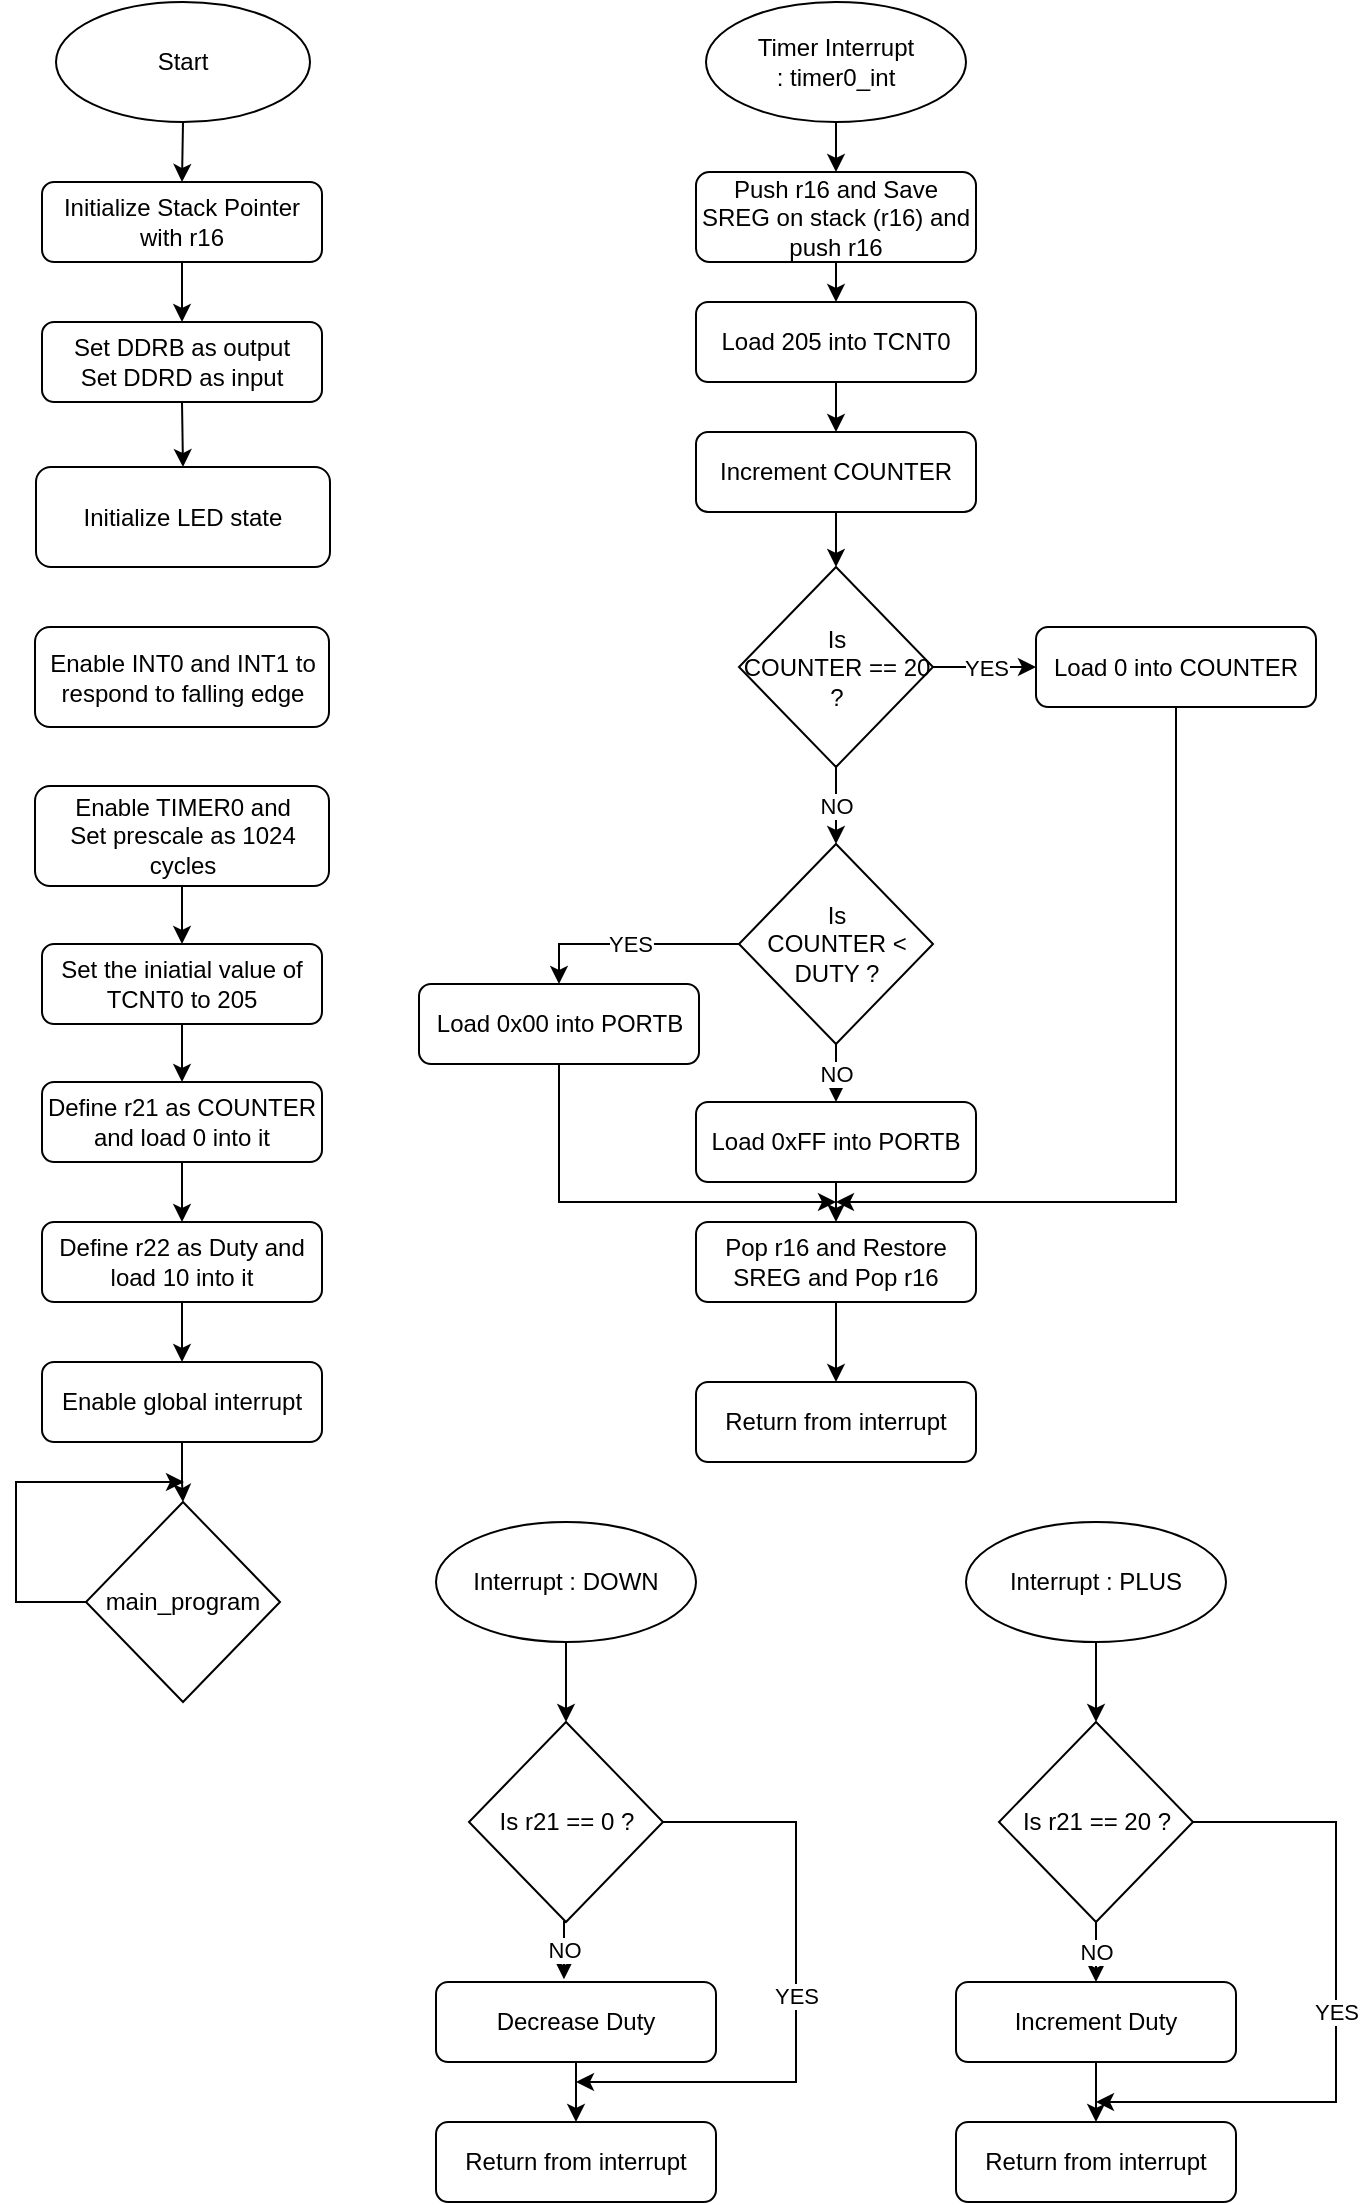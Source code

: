 <mxfile version="12.0.2" pages="1"><diagram id="HLuoJYVW2c9Y8lKKvmTB" name="Page-1"><mxGraphModel dx="1024" dy="534" grid="1" gridSize="10" guides="1" tooltips="1" connect="1" arrows="1" fold="1" page="1" pageScale="1" pageWidth="827" pageHeight="1169" math="0" shadow="0"><root><mxCell id="0"/><mxCell id="1" parent="0"/><mxCell id="V4i5KdIyF6TpAwHAtJnH-1" style="edgeStyle=orthogonalEdgeStyle;rounded=0;orthogonalLoop=1;jettySize=auto;html=1;exitX=0.5;exitY=1;exitDx=0;exitDy=0;entryX=0.5;entryY=0;entryDx=0;entryDy=0;" parent="1" source="V4i5KdIyF6TpAwHAtJnH-2" target="V4i5KdIyF6TpAwHAtJnH-4" edge="1"><mxGeometry relative="1" as="geometry"/></mxCell><mxCell id="V4i5KdIyF6TpAwHAtJnH-2" value="Start" style="ellipse;whiteSpace=wrap;html=1;" parent="1" vertex="1"><mxGeometry x="120" y="10" width="127" height="60" as="geometry"/></mxCell><mxCell id="V4i5KdIyF6TpAwHAtJnH-3" style="edgeStyle=orthogonalEdgeStyle;rounded=0;orthogonalLoop=1;jettySize=auto;html=1;exitX=0.5;exitY=1;exitDx=0;exitDy=0;entryX=0.5;entryY=0;entryDx=0;entryDy=0;" parent="1" source="V4i5KdIyF6TpAwHAtJnH-4" target="V4i5KdIyF6TpAwHAtJnH-6" edge="1"><mxGeometry relative="1" as="geometry"/></mxCell><mxCell id="V4i5KdIyF6TpAwHAtJnH-4" value="Initialize Stack Pointer with r16" style="rounded=1;whiteSpace=wrap;html=1;" parent="1" vertex="1"><mxGeometry x="113" y="100" width="140" height="40" as="geometry"/></mxCell><mxCell id="BHP3of8ifbgOKj2uB0H9-2" style="edgeStyle=orthogonalEdgeStyle;rounded=0;orthogonalLoop=1;jettySize=auto;html=1;exitX=0.5;exitY=1;exitDx=0;exitDy=0;entryX=0.5;entryY=0;entryDx=0;entryDy=0;" edge="1" parent="1" source="V4i5KdIyF6TpAwHAtJnH-6" target="BHP3of8ifbgOKj2uB0H9-1"><mxGeometry relative="1" as="geometry"/></mxCell><mxCell id="V4i5KdIyF6TpAwHAtJnH-6" value="Set DDRB as output&lt;br&gt;Set DDRD as input" style="rounded=1;whiteSpace=wrap;html=1;" parent="1" vertex="1"><mxGeometry x="113" y="170" width="140" height="40" as="geometry"/></mxCell><mxCell id="V4i5KdIyF6TpAwHAtJnH-41" style="edgeStyle=orthogonalEdgeStyle;rounded=0;orthogonalLoop=1;jettySize=auto;html=1;exitX=0.5;exitY=1;exitDx=0;exitDy=0;entryX=0.5;entryY=0;entryDx=0;entryDy=0;" parent="1" source="V4i5KdIyF6TpAwHAtJnH-8" target="V4i5KdIyF6TpAwHAtJnH-40" edge="1"><mxGeometry relative="1" as="geometry"/></mxCell><mxCell id="V4i5KdIyF6TpAwHAtJnH-8" value="Enable TIMER0 and&lt;br&gt;Set prescale as 1024 cycles" style="rounded=1;whiteSpace=wrap;html=1;" parent="1" vertex="1"><mxGeometry x="109.5" y="402" width="147" height="50" as="geometry"/></mxCell><mxCell id="V4i5KdIyF6TpAwHAtJnH-44" style="edgeStyle=orthogonalEdgeStyle;rounded=0;orthogonalLoop=1;jettySize=auto;html=1;exitX=0.5;exitY=1;exitDx=0;exitDy=0;entryX=0.5;entryY=0;entryDx=0;entryDy=0;" parent="1" source="V4i5KdIyF6TpAwHAtJnH-10" target="V4i5KdIyF6TpAwHAtJnH-42" edge="1"><mxGeometry relative="1" as="geometry"/></mxCell><mxCell id="V4i5KdIyF6TpAwHAtJnH-10" value="Define r21 as COUNTER and load 0 into it" style="rounded=1;whiteSpace=wrap;html=1;" parent="1" vertex="1"><mxGeometry x="113" y="550" width="140" height="40" as="geometry"/></mxCell><mxCell id="V4i5KdIyF6TpAwHAtJnH-51" style="edgeStyle=orthogonalEdgeStyle;rounded=0;orthogonalLoop=1;jettySize=auto;html=1;exitX=0.5;exitY=1;exitDx=0;exitDy=0;" parent="1" source="V4i5KdIyF6TpAwHAtJnH-12" target="V4i5KdIyF6TpAwHAtJnH-14" edge="1"><mxGeometry relative="1" as="geometry"/></mxCell><mxCell id="V4i5KdIyF6TpAwHAtJnH-12" value="Enable global interrupt" style="rounded=1;whiteSpace=wrap;html=1;" parent="1" vertex="1"><mxGeometry x="113" y="690" width="140" height="40" as="geometry"/></mxCell><mxCell id="BHP3of8ifbgOKj2uB0H9-4" style="edgeStyle=orthogonalEdgeStyle;rounded=0;orthogonalLoop=1;jettySize=auto;html=1;exitX=0;exitY=0.5;exitDx=0;exitDy=0;" edge="1" parent="1" source="V4i5KdIyF6TpAwHAtJnH-14"><mxGeometry relative="1" as="geometry"><mxPoint x="184" y="750" as="targetPoint"/><Array as="points"><mxPoint x="100" y="810"/></Array></mxGeometry></mxCell><mxCell id="V4i5KdIyF6TpAwHAtJnH-14" value="main_program" style="rhombus;whiteSpace=wrap;html=1;" parent="1" vertex="1"><mxGeometry x="135" y="760" width="97" height="100" as="geometry"/></mxCell><mxCell id="V4i5KdIyF6TpAwHAtJnH-15" style="edgeStyle=orthogonalEdgeStyle;rounded=0;orthogonalLoop=1;jettySize=auto;html=1;exitX=0.5;exitY=1;exitDx=0;exitDy=0;entryX=0.5;entryY=0;entryDx=0;entryDy=0;" parent="1" source="V4i5KdIyF6TpAwHAtJnH-16" target="V4i5KdIyF6TpAwHAtJnH-18" edge="1"><mxGeometry relative="1" as="geometry"/></mxCell><mxCell id="V4i5KdIyF6TpAwHAtJnH-16" value="Timer Interrupt :&amp;nbsp;timer0_int" style="ellipse;whiteSpace=wrap;html=1;" parent="1" vertex="1"><mxGeometry x="445" y="10" width="130" height="60" as="geometry"/></mxCell><mxCell id="V4i5KdIyF6TpAwHAtJnH-17" style="edgeStyle=orthogonalEdgeStyle;rounded=0;orthogonalLoop=1;jettySize=auto;html=1;exitX=0.5;exitY=1;exitDx=0;exitDy=0;entryX=0.5;entryY=0;entryDx=0;entryDy=0;" parent="1" source="V4i5KdIyF6TpAwHAtJnH-18" target="V4i5KdIyF6TpAwHAtJnH-20" edge="1"><mxGeometry relative="1" as="geometry"/></mxCell><mxCell id="V4i5KdIyF6TpAwHAtJnH-18" value="Push r16 and Save SREG on stack (r16) and push r16" style="rounded=1;whiteSpace=wrap;html=1;" parent="1" vertex="1"><mxGeometry x="440" y="95" width="140" height="45" as="geometry"/></mxCell><mxCell id="V4i5KdIyF6TpAwHAtJnH-19" style="edgeStyle=orthogonalEdgeStyle;rounded=0;orthogonalLoop=1;jettySize=auto;html=1;exitX=0.5;exitY=1;exitDx=0;exitDy=0;entryX=0.5;entryY=0;entryDx=0;entryDy=0;" parent="1" source="V4i5KdIyF6TpAwHAtJnH-20" target="V4i5KdIyF6TpAwHAtJnH-22" edge="1"><mxGeometry relative="1" as="geometry"/></mxCell><mxCell id="V4i5KdIyF6TpAwHAtJnH-20" value="Load 205 into TCNT0" style="rounded=1;whiteSpace=wrap;html=1;" parent="1" vertex="1"><mxGeometry x="440" y="160" width="140" height="40" as="geometry"/></mxCell><mxCell id="V4i5KdIyF6TpAwHAtJnH-21" style="edgeStyle=orthogonalEdgeStyle;rounded=0;orthogonalLoop=1;jettySize=auto;html=1;exitX=0.5;exitY=1;exitDx=0;exitDy=0;entryX=0.5;entryY=0;entryDx=0;entryDy=0;" parent="1" source="V4i5KdIyF6TpAwHAtJnH-22" target="V4i5KdIyF6TpAwHAtJnH-25" edge="1"><mxGeometry relative="1" as="geometry"/></mxCell><mxCell id="V4i5KdIyF6TpAwHAtJnH-22" value="Increment COUNTER" style="rounded=1;whiteSpace=wrap;html=1;" parent="1" vertex="1"><mxGeometry x="440" y="225" width="140" height="40" as="geometry"/></mxCell><mxCell id="V4i5KdIyF6TpAwHAtJnH-78" value="NO" style="edgeStyle=orthogonalEdgeStyle;rounded=0;orthogonalLoop=1;jettySize=auto;html=1;exitX=0.5;exitY=1;exitDx=0;exitDy=0;" parent="1" source="V4i5KdIyF6TpAwHAtJnH-25" target="V4i5KdIyF6TpAwHAtJnH-75" edge="1"><mxGeometry relative="1" as="geometry"/></mxCell><mxCell id="BHP3of8ifbgOKj2uB0H9-8" value="YES" style="edgeStyle=orthogonalEdgeStyle;rounded=0;orthogonalLoop=1;jettySize=auto;html=1;exitX=1;exitY=0.5;exitDx=0;exitDy=0;entryX=0;entryY=0.5;entryDx=0;entryDy=0;" edge="1" parent="1" source="V4i5KdIyF6TpAwHAtJnH-25" target="BHP3of8ifbgOKj2uB0H9-7"><mxGeometry relative="1" as="geometry"/></mxCell><mxCell id="V4i5KdIyF6TpAwHAtJnH-25" value="Is &lt;br&gt;COUNTER == 20 ?" style="rhombus;whiteSpace=wrap;html=1;" parent="1" vertex="1"><mxGeometry x="461.5" y="292.5" width="97" height="100" as="geometry"/></mxCell><mxCell id="V4i5KdIyF6TpAwHAtJnH-26" style="edgeStyle=orthogonalEdgeStyle;rounded=0;orthogonalLoop=1;jettySize=auto;html=1;exitX=0.5;exitY=1;exitDx=0;exitDy=0;entryX=0.5;entryY=0;entryDx=0;entryDy=0;" parent="1" source="V4i5KdIyF6TpAwHAtJnH-27" target="V4i5KdIyF6TpAwHAtJnH-34" edge="1"><mxGeometry relative="1" as="geometry"/></mxCell><mxCell id="V4i5KdIyF6TpAwHAtJnH-27" value="Pop r16 and Restore SREG and Pop r16" style="rounded=1;whiteSpace=wrap;html=1;" parent="1" vertex="1"><mxGeometry x="440" y="620" width="140" height="40" as="geometry"/></mxCell><mxCell id="V4i5KdIyF6TpAwHAtJnH-34" value="Return from interrupt" style="rounded=1;whiteSpace=wrap;html=1;" parent="1" vertex="1"><mxGeometry x="440" y="700" width="140" height="40" as="geometry"/></mxCell><mxCell id="V4i5KdIyF6TpAwHAtJnH-37" value="Enable INT0 and INT1 to respond to falling edge" style="rounded=1;whiteSpace=wrap;html=1;" parent="1" vertex="1"><mxGeometry x="109.5" y="322.5" width="147" height="50" as="geometry"/></mxCell><mxCell id="V4i5KdIyF6TpAwHAtJnH-43" style="edgeStyle=orthogonalEdgeStyle;rounded=0;orthogonalLoop=1;jettySize=auto;html=1;exitX=0.5;exitY=1;exitDx=0;exitDy=0;entryX=0.5;entryY=0;entryDx=0;entryDy=0;" parent="1" source="V4i5KdIyF6TpAwHAtJnH-40" target="V4i5KdIyF6TpAwHAtJnH-10" edge="1"><mxGeometry relative="1" as="geometry"/></mxCell><mxCell id="V4i5KdIyF6TpAwHAtJnH-40" value="Set the iniatial value of TCNT0 to 205" style="rounded=1;whiteSpace=wrap;html=1;" parent="1" vertex="1"><mxGeometry x="113" y="481" width="140" height="40" as="geometry"/></mxCell><mxCell id="BHP3of8ifbgOKj2uB0H9-3" style="edgeStyle=orthogonalEdgeStyle;rounded=0;orthogonalLoop=1;jettySize=auto;html=1;exitX=0.5;exitY=1;exitDx=0;exitDy=0;entryX=0.5;entryY=0;entryDx=0;entryDy=0;" edge="1" parent="1" source="V4i5KdIyF6TpAwHAtJnH-42" target="V4i5KdIyF6TpAwHAtJnH-12"><mxGeometry relative="1" as="geometry"/></mxCell><mxCell id="V4i5KdIyF6TpAwHAtJnH-42" value="Define r22 as Duty and load 10 into it" style="rounded=1;whiteSpace=wrap;html=1;" parent="1" vertex="1"><mxGeometry x="113" y="620" width="140" height="40" as="geometry"/></mxCell><mxCell id="V4i5KdIyF6TpAwHAtJnH-62" style="edgeStyle=orthogonalEdgeStyle;rounded=0;orthogonalLoop=1;jettySize=auto;html=1;exitX=0.5;exitY=1;exitDx=0;exitDy=0;entryX=0.5;entryY=0;entryDx=0;entryDy=0;" parent="1" source="V4i5KdIyF6TpAwHAtJnH-53" target="V4i5KdIyF6TpAwHAtJnH-55" edge="1"><mxGeometry relative="1" as="geometry"/></mxCell><mxCell id="V4i5KdIyF6TpAwHAtJnH-53" value="Interrupt : PLUS" style="ellipse;whiteSpace=wrap;html=1;" parent="1" vertex="1"><mxGeometry x="575" y="770" width="130" height="60" as="geometry"/></mxCell><mxCell id="V4i5KdIyF6TpAwHAtJnH-58" value="YES" style="edgeStyle=orthogonalEdgeStyle;rounded=0;orthogonalLoop=1;jettySize=auto;html=1;exitX=1;exitY=0.5;exitDx=0;exitDy=0;" parent="1" source="V4i5KdIyF6TpAwHAtJnH-55" edge="1"><mxGeometry relative="1" as="geometry"><mxPoint x="640" y="1060" as="targetPoint"/><Array as="points"><mxPoint x="760" y="920"/></Array></mxGeometry></mxCell><mxCell id="BHP3of8ifbgOKj2uB0H9-15" value="NO" style="edgeStyle=orthogonalEdgeStyle;rounded=0;orthogonalLoop=1;jettySize=auto;html=1;exitX=0.5;exitY=1;exitDx=0;exitDy=0;entryX=0.5;entryY=0;entryDx=0;entryDy=0;" edge="1" parent="1" source="V4i5KdIyF6TpAwHAtJnH-55" target="BHP3of8ifbgOKj2uB0H9-14"><mxGeometry relative="1" as="geometry"/></mxCell><mxCell id="V4i5KdIyF6TpAwHAtJnH-55" value="Is r21 == 20 ?" style="rhombus;whiteSpace=wrap;html=1;" parent="1" vertex="1"><mxGeometry x="591.5" y="870" width="97" height="100" as="geometry"/></mxCell><mxCell id="V4i5KdIyF6TpAwHAtJnH-57" value="Return from interrupt" style="rounded=1;whiteSpace=wrap;html=1;" parent="1" vertex="1"><mxGeometry x="570" y="1070" width="140" height="40" as="geometry"/></mxCell><mxCell id="V4i5KdIyF6TpAwHAtJnH-63" style="edgeStyle=orthogonalEdgeStyle;rounded=0;orthogonalLoop=1;jettySize=auto;html=1;exitX=0.5;exitY=1;exitDx=0;exitDy=0;entryX=0.5;entryY=0;entryDx=0;entryDy=0;" parent="1" source="V4i5KdIyF6TpAwHAtJnH-64" target="V4i5KdIyF6TpAwHAtJnH-67" edge="1"><mxGeometry relative="1" as="geometry"/></mxCell><mxCell id="V4i5KdIyF6TpAwHAtJnH-64" value="Interrupt : DOWN" style="ellipse;whiteSpace=wrap;html=1;" parent="1" vertex="1"><mxGeometry x="310" y="770" width="130" height="60" as="geometry"/></mxCell><mxCell id="BHP3of8ifbgOKj2uB0H9-19" value="NO" style="edgeStyle=orthogonalEdgeStyle;rounded=0;orthogonalLoop=1;jettySize=auto;html=1;exitX=0.5;exitY=1;exitDx=0;exitDy=0;entryX=0.457;entryY=-0.035;entryDx=0;entryDy=0;entryPerimeter=0;" edge="1" parent="1" source="V4i5KdIyF6TpAwHAtJnH-67" target="BHP3of8ifbgOKj2uB0H9-17"><mxGeometry relative="1" as="geometry"/></mxCell><mxCell id="BHP3of8ifbgOKj2uB0H9-21" value="YES" style="edgeStyle=orthogonalEdgeStyle;rounded=0;orthogonalLoop=1;jettySize=auto;html=1;exitX=1;exitY=0.5;exitDx=0;exitDy=0;" edge="1" parent="1" source="V4i5KdIyF6TpAwHAtJnH-67"><mxGeometry relative="1" as="geometry"><mxPoint x="380" y="1050" as="targetPoint"/><Array as="points"><mxPoint x="490" y="920"/></Array></mxGeometry></mxCell><mxCell id="V4i5KdIyF6TpAwHAtJnH-67" value="Is r21 == 0 ?" style="rhombus;whiteSpace=wrap;html=1;" parent="1" vertex="1"><mxGeometry x="326.5" y="870" width="97" height="100" as="geometry"/></mxCell><mxCell id="V4i5KdIyF6TpAwHAtJnH-70" value="Return from interrupt" style="rounded=1;whiteSpace=wrap;html=1;" parent="1" vertex="1"><mxGeometry x="310" y="1070" width="140" height="40" as="geometry"/></mxCell><mxCell id="V4i5KdIyF6TpAwHAtJnH-80" value="NO" style="edgeStyle=orthogonalEdgeStyle;rounded=0;orthogonalLoop=1;jettySize=auto;html=1;exitX=0.5;exitY=1;exitDx=0;exitDy=0;entryX=0.5;entryY=0;entryDx=0;entryDy=0;" parent="1" source="V4i5KdIyF6TpAwHAtJnH-75" target="V4i5KdIyF6TpAwHAtJnH-77" edge="1"><mxGeometry relative="1" as="geometry"/></mxCell><mxCell id="BHP3of8ifbgOKj2uB0H9-11" value="YES" style="edgeStyle=orthogonalEdgeStyle;rounded=0;orthogonalLoop=1;jettySize=auto;html=1;exitX=0;exitY=0.5;exitDx=0;exitDy=0;entryX=0.5;entryY=0;entryDx=0;entryDy=0;" edge="1" parent="1" source="V4i5KdIyF6TpAwHAtJnH-75" target="BHP3of8ifbgOKj2uB0H9-12"><mxGeometry relative="1" as="geometry"><mxPoint x="370" y="481" as="targetPoint"/><Array as="points"><mxPoint x="372" y="481"/></Array></mxGeometry></mxCell><mxCell id="V4i5KdIyF6TpAwHAtJnH-75" value="Is &lt;br&gt;COUNTER &amp;lt; DUTY ?" style="rhombus;whiteSpace=wrap;html=1;" parent="1" vertex="1"><mxGeometry x="461.5" y="431" width="97" height="100" as="geometry"/></mxCell><mxCell id="V4i5KdIyF6TpAwHAtJnH-82" style="edgeStyle=orthogonalEdgeStyle;rounded=0;orthogonalLoop=1;jettySize=auto;html=1;exitX=0.5;exitY=1;exitDx=0;exitDy=0;entryX=0.5;entryY=0;entryDx=0;entryDy=0;" parent="1" source="V4i5KdIyF6TpAwHAtJnH-77" target="V4i5KdIyF6TpAwHAtJnH-27" edge="1"><mxGeometry relative="1" as="geometry"/></mxCell><mxCell id="V4i5KdIyF6TpAwHAtJnH-77" value="Load 0xFF into PORTB" style="rounded=1;whiteSpace=wrap;html=1;" parent="1" vertex="1"><mxGeometry x="440" y="560" width="140" height="40" as="geometry"/></mxCell><mxCell id="BHP3of8ifbgOKj2uB0H9-1" value="Initialize LED state" style="rounded=1;whiteSpace=wrap;html=1;" vertex="1" parent="1"><mxGeometry x="110" y="242.5" width="147" height="50" as="geometry"/></mxCell><mxCell id="BHP3of8ifbgOKj2uB0H9-9" style="edgeStyle=orthogonalEdgeStyle;rounded=0;orthogonalLoop=1;jettySize=auto;html=1;exitX=0.5;exitY=1;exitDx=0;exitDy=0;" edge="1" parent="1" source="BHP3of8ifbgOKj2uB0H9-7"><mxGeometry relative="1" as="geometry"><mxPoint x="510" y="610" as="targetPoint"/><Array as="points"><mxPoint x="680" y="610"/><mxPoint x="580" y="610"/></Array></mxGeometry></mxCell><mxCell id="BHP3of8ifbgOKj2uB0H9-7" value="Load 0 into COUNTER" style="rounded=1;whiteSpace=wrap;html=1;" vertex="1" parent="1"><mxGeometry x="610" y="322.5" width="140" height="40" as="geometry"/></mxCell><mxCell id="BHP3of8ifbgOKj2uB0H9-13" style="edgeStyle=orthogonalEdgeStyle;rounded=0;orthogonalLoop=1;jettySize=auto;html=1;exitX=0.5;exitY=1;exitDx=0;exitDy=0;" edge="1" parent="1" source="BHP3of8ifbgOKj2uB0H9-12"><mxGeometry relative="1" as="geometry"><mxPoint x="510" y="610" as="targetPoint"/><Array as="points"><mxPoint x="372" y="610"/></Array></mxGeometry></mxCell><mxCell id="BHP3of8ifbgOKj2uB0H9-12" value="Load 0x00 into PORTB" style="rounded=1;whiteSpace=wrap;html=1;" vertex="1" parent="1"><mxGeometry x="301.5" y="501" width="140" height="40" as="geometry"/></mxCell><mxCell id="BHP3of8ifbgOKj2uB0H9-16" style="edgeStyle=orthogonalEdgeStyle;rounded=0;orthogonalLoop=1;jettySize=auto;html=1;exitX=0.5;exitY=1;exitDx=0;exitDy=0;entryX=0.5;entryY=0;entryDx=0;entryDy=0;" edge="1" parent="1" source="BHP3of8ifbgOKj2uB0H9-14" target="V4i5KdIyF6TpAwHAtJnH-57"><mxGeometry relative="1" as="geometry"/></mxCell><mxCell id="BHP3of8ifbgOKj2uB0H9-14" value="Increment Duty" style="rounded=1;whiteSpace=wrap;html=1;" vertex="1" parent="1"><mxGeometry x="570" y="1000" width="140" height="40" as="geometry"/></mxCell><mxCell id="BHP3of8ifbgOKj2uB0H9-20" style="edgeStyle=orthogonalEdgeStyle;rounded=0;orthogonalLoop=1;jettySize=auto;html=1;exitX=0.5;exitY=1;exitDx=0;exitDy=0;entryX=0.5;entryY=0;entryDx=0;entryDy=0;" edge="1" parent="1" source="BHP3of8ifbgOKj2uB0H9-17" target="V4i5KdIyF6TpAwHAtJnH-70"><mxGeometry relative="1" as="geometry"/></mxCell><mxCell id="BHP3of8ifbgOKj2uB0H9-17" value="Decrease Duty" style="rounded=1;whiteSpace=wrap;html=1;" vertex="1" parent="1"><mxGeometry x="310" y="1000" width="140" height="40" as="geometry"/></mxCell></root></mxGraphModel></diagram></mxfile>